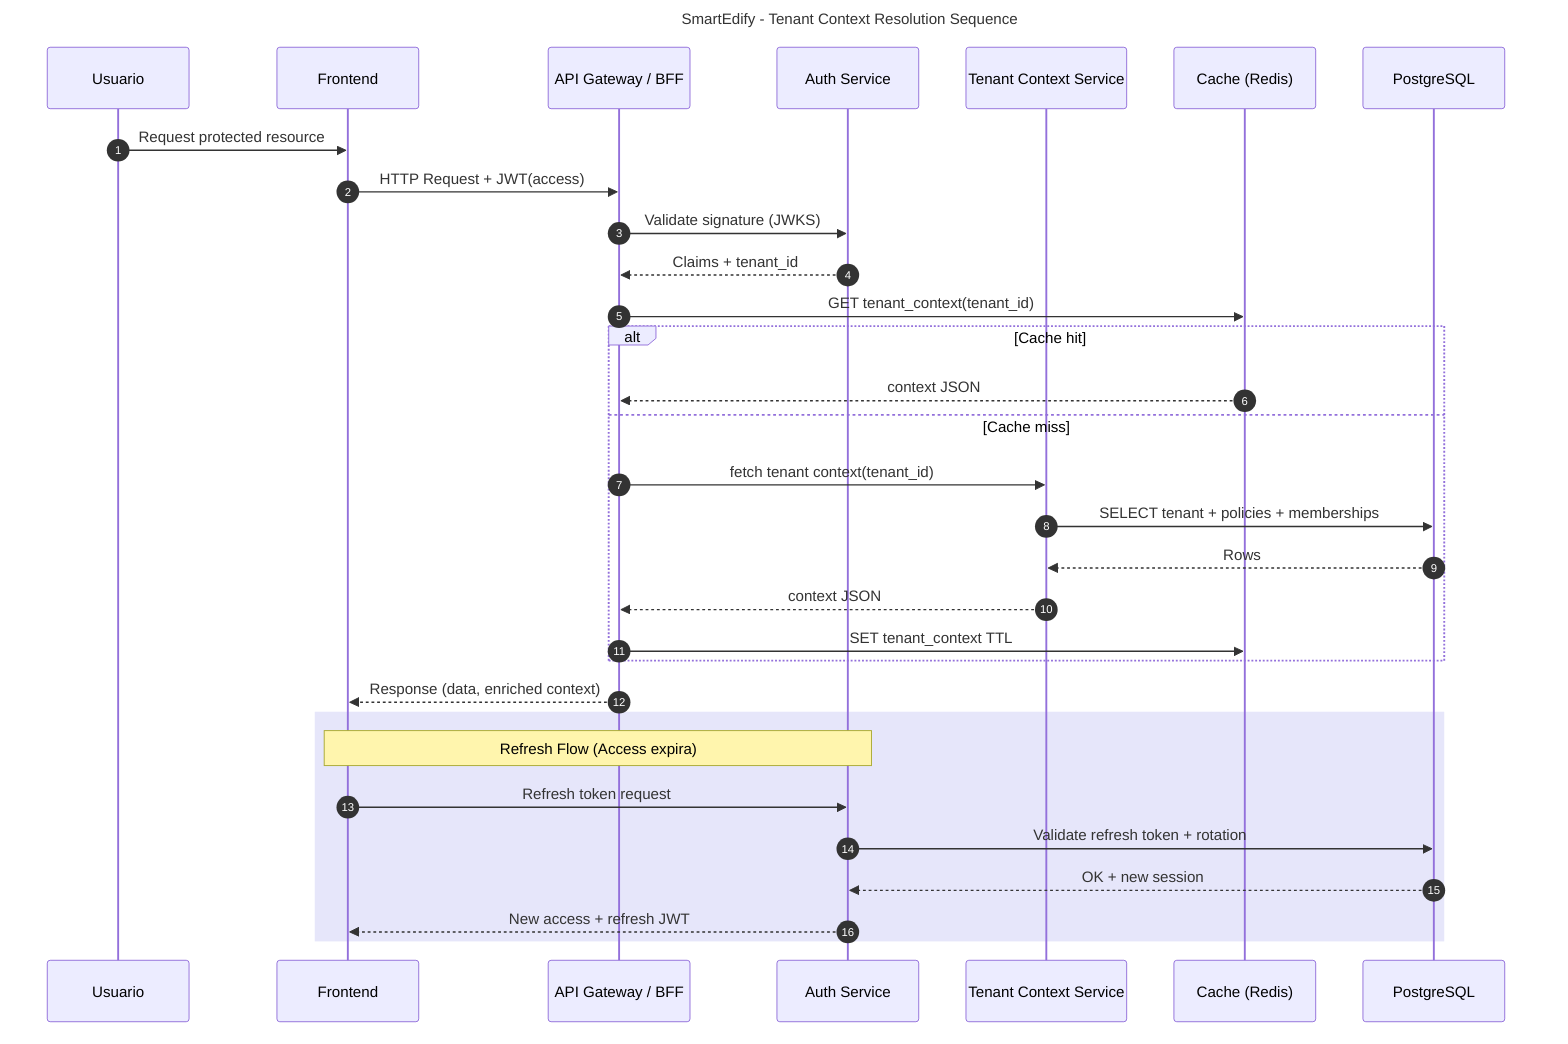 ---
title: SmartEdify - Tenant Context Resolution Sequence
---
sequenceDiagram
    autonumber
    participant U as Usuario
    participant FE as Frontend
    participant API as API Gateway / BFF
    participant AUTH as Auth Service
    participant CTX as Tenant Context Service
    participant CACHE as Cache (Redis)
    participant DB as PostgreSQL

    U->>FE: Request protected resource
    FE->>API: HTTP Request + JWT(access)
    API->>AUTH: Validate signature (JWKS)
    AUTH-->>API: Claims + tenant_id
    API->>CACHE: GET tenant_context(tenant_id)
    alt Cache hit
        CACHE-->>API: context JSON
    else Cache miss
        API->>CTX: fetch tenant context(tenant_id)
        CTX->>DB: SELECT tenant + policies + memberships
        DB-->>CTX: Rows
        CTX-->>API: context JSON
        API->>CACHE: SET tenant_context TTL
    end
    API-->>FE: Response (data, enriched context)

    rect rgb(230,230,250)
    note over FE,AUTH: Refresh Flow (Access expira)
    FE->>AUTH: Refresh token request
    AUTH->>DB: Validate refresh token + rotation
    DB-->>AUTH: OK + new session
    AUTH-->>FE: New access + refresh JWT
    end